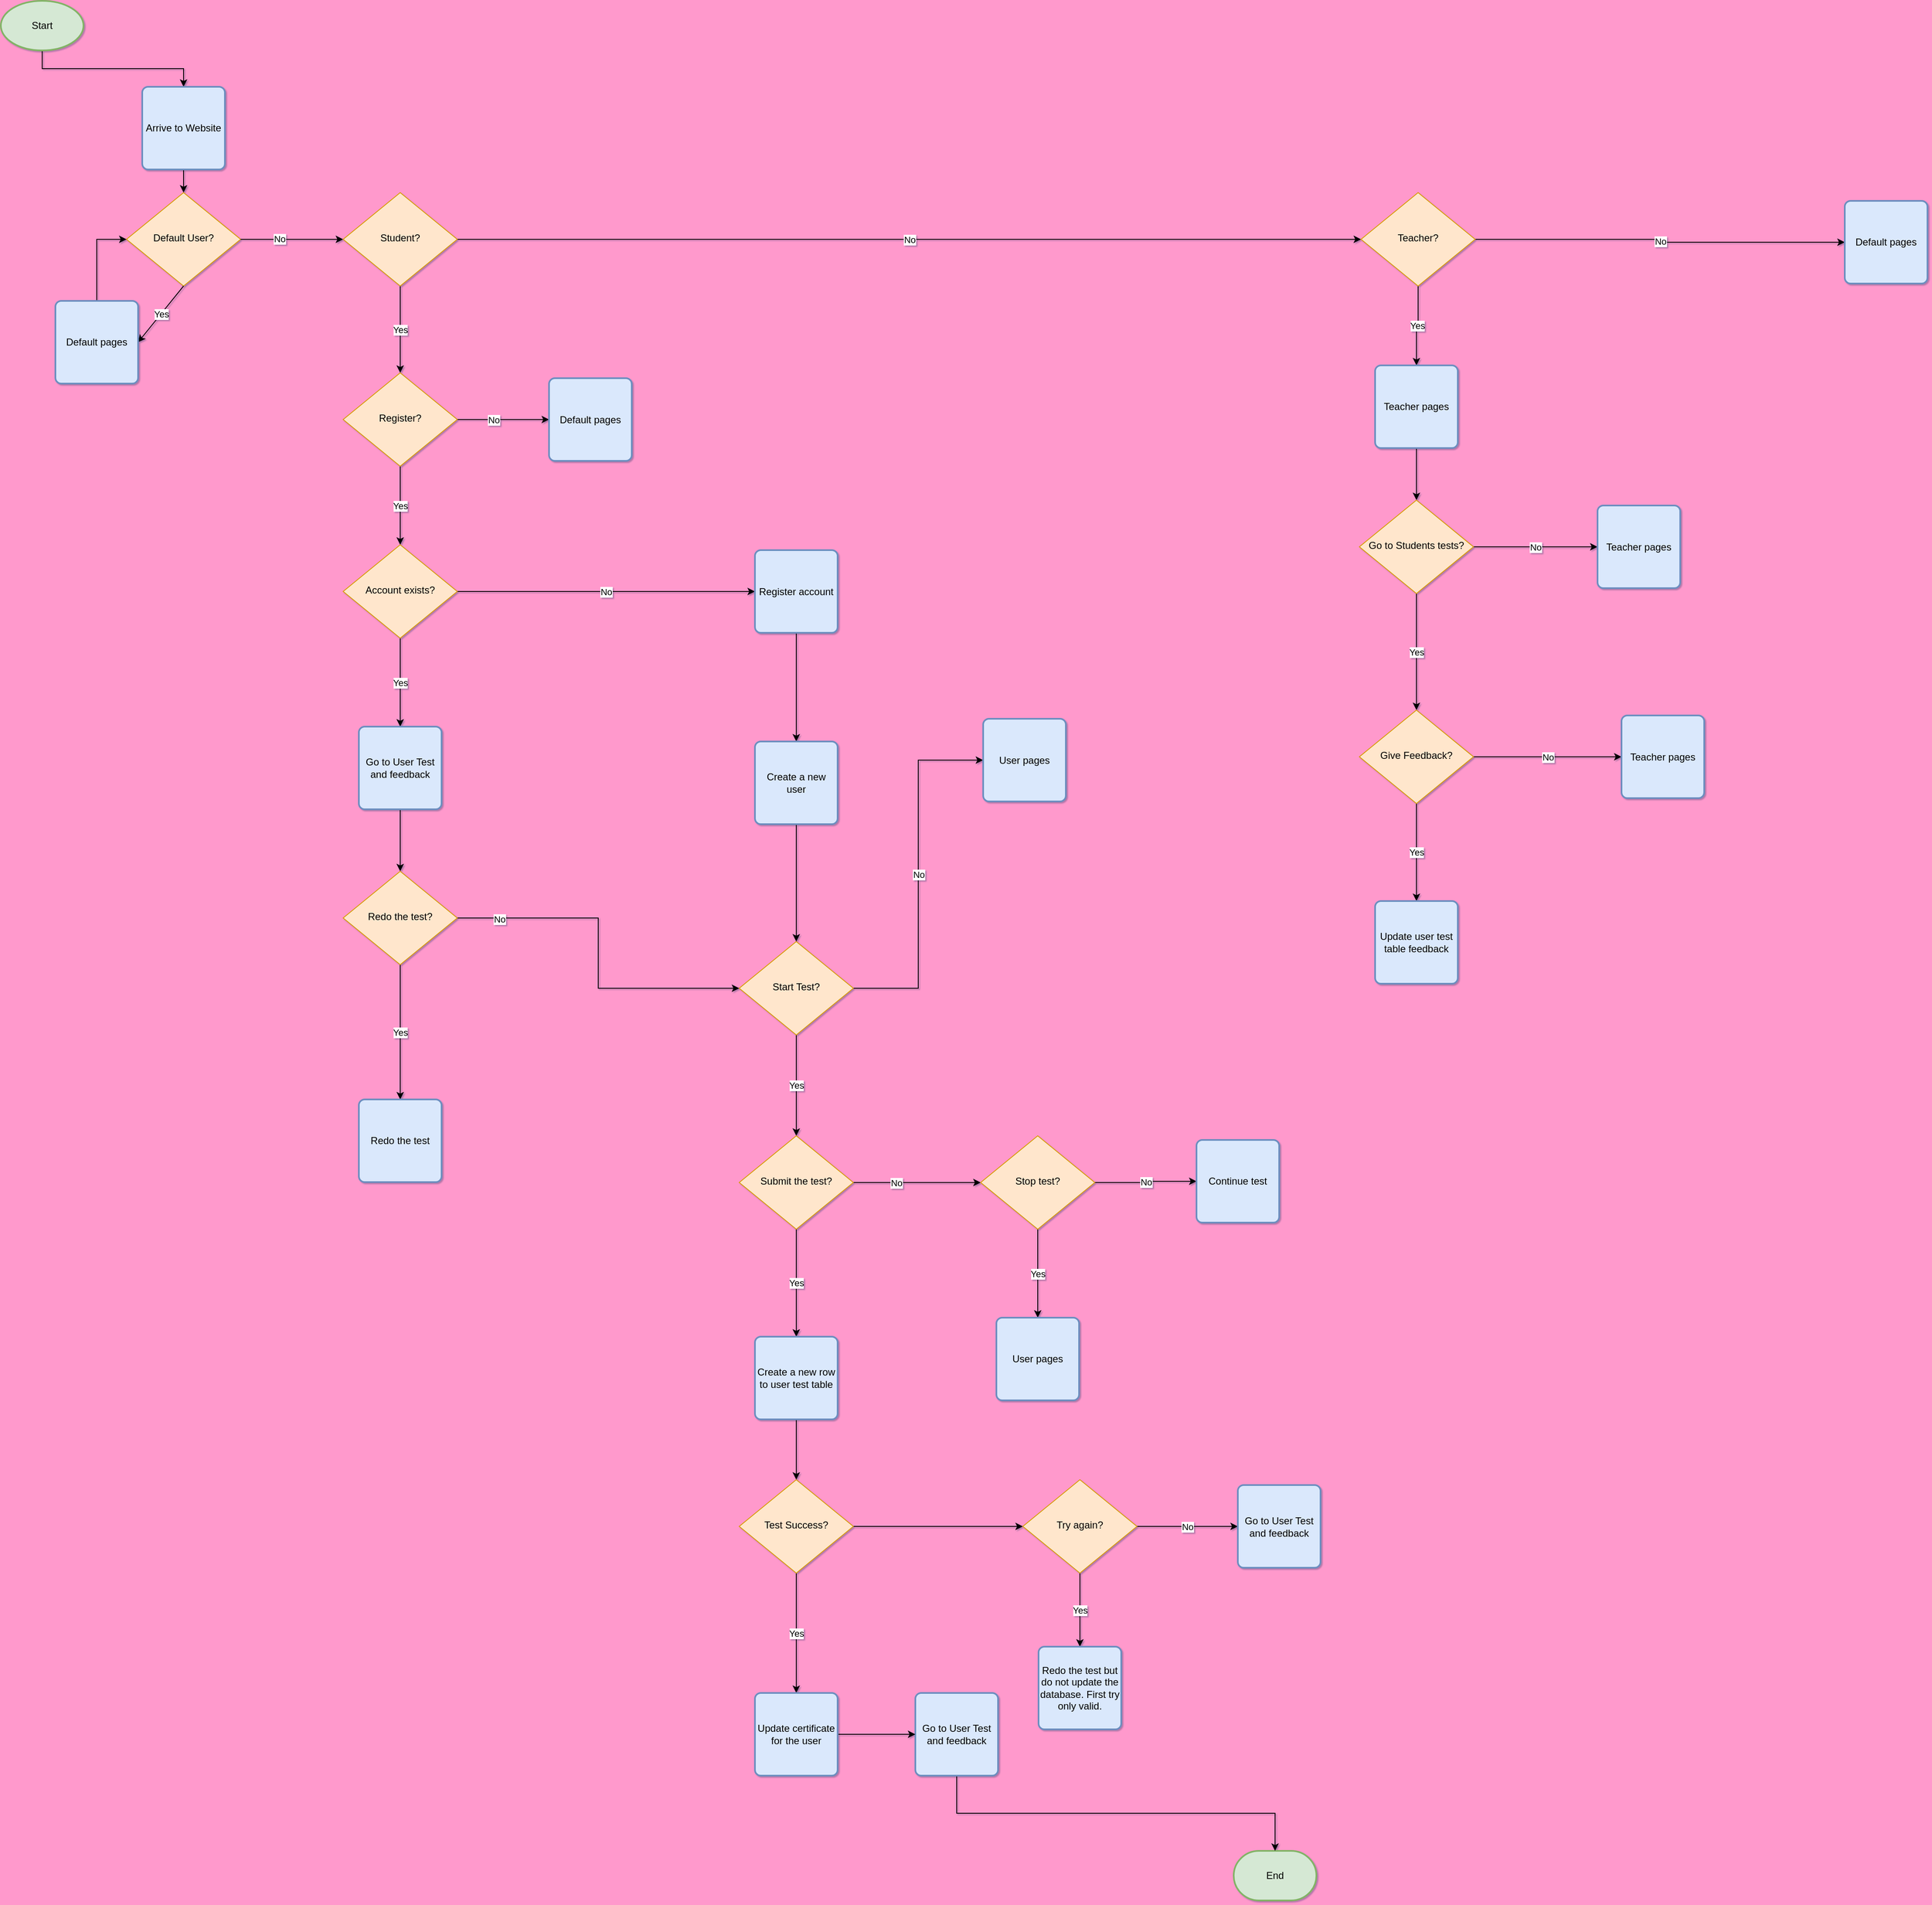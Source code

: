 <mxfile version="18.0.1" type="device"><diagram id="C5RBs43oDa-KdzZeNtuy" name="Page-1"><mxGraphModel dx="3160" dy="2007" grid="0" gridSize="10" guides="1" tooltips="1" connect="1" arrows="1" fold="1" page="1" pageScale="1" pageWidth="827" pageHeight="1169" background="#FF99CC" math="0" shadow="1"><root><mxCell id="WIyWlLk6GJQsqaUBKTNV-0"/><mxCell id="WIyWlLk6GJQsqaUBKTNV-1" parent="WIyWlLk6GJQsqaUBKTNV-0"/><mxCell id="gr1Tpa4M2zaLrFJVtPlm-10" style="edgeStyle=orthogonalEdgeStyle;rounded=0;orthogonalLoop=1;jettySize=auto;html=1;exitX=0.5;exitY=1;exitDx=0;exitDy=0;exitPerimeter=0;" edge="1" parent="WIyWlLk6GJQsqaUBKTNV-1" source="gr1Tpa4M2zaLrFJVtPlm-7" target="gr1Tpa4M2zaLrFJVtPlm-9"><mxGeometry relative="1" as="geometry"/></mxCell><mxCell id="gr1Tpa4M2zaLrFJVtPlm-7" value="Start" style="strokeWidth=2;html=1;shape=mxgraph.flowchart.start_1;whiteSpace=wrap;fillColor=#d5e8d4;strokeColor=#82b366;" vertex="1" parent="WIyWlLk6GJQsqaUBKTNV-1"><mxGeometry x="154" y="10" width="100" height="60" as="geometry"/></mxCell><mxCell id="gr1Tpa4M2zaLrFJVtPlm-8" value="End" style="strokeWidth=2;html=1;shape=mxgraph.flowchart.terminator;whiteSpace=wrap;fillColor=#d5e8d4;strokeColor=#82b366;" vertex="1" parent="WIyWlLk6GJQsqaUBKTNV-1"><mxGeometry x="1645" y="2248" width="100" height="60" as="geometry"/></mxCell><mxCell id="gr1Tpa4M2zaLrFJVtPlm-12" style="edgeStyle=orthogonalEdgeStyle;rounded=0;orthogonalLoop=1;jettySize=auto;html=1;exitX=0.5;exitY=1;exitDx=0;exitDy=0;entryX=0.5;entryY=0;entryDx=0;entryDy=0;" edge="1" parent="WIyWlLk6GJQsqaUBKTNV-1" source="gr1Tpa4M2zaLrFJVtPlm-9" target="gr1Tpa4M2zaLrFJVtPlm-11"><mxGeometry relative="1" as="geometry"/></mxCell><mxCell id="gr1Tpa4M2zaLrFJVtPlm-9" value="Arrive to Website" style="rounded=1;whiteSpace=wrap;html=1;absoluteArcSize=1;arcSize=14;strokeWidth=2;fillColor=#dae8fc;strokeColor=#6c8ebf;" vertex="1" parent="WIyWlLk6GJQsqaUBKTNV-1"><mxGeometry x="325" y="114" width="100" height="100" as="geometry"/></mxCell><mxCell id="gr1Tpa4M2zaLrFJVtPlm-11" value="Default User?" style="rhombus;whiteSpace=wrap;html=1;shadow=0;fontFamily=Helvetica;fontSize=12;align=center;strokeWidth=1;spacing=6;spacingTop=-4;fillColor=#ffe6cc;strokeColor=#d79b00;" vertex="1" parent="WIyWlLk6GJQsqaUBKTNV-1"><mxGeometry x="306" y="242" width="138" height="113" as="geometry"/></mxCell><mxCell id="gr1Tpa4M2zaLrFJVtPlm-13" value="" style="endArrow=classic;html=1;rounded=0;exitX=1;exitY=0.5;exitDx=0;exitDy=0;entryX=0;entryY=0.5;entryDx=0;entryDy=0;" edge="1" parent="WIyWlLk6GJQsqaUBKTNV-1" source="gr1Tpa4M2zaLrFJVtPlm-11" target="gr1Tpa4M2zaLrFJVtPlm-19"><mxGeometry width="50" height="50" relative="1" as="geometry"><mxPoint x="321" y="314" as="sourcePoint"/><mxPoint x="525" y="286" as="targetPoint"/></mxGeometry></mxCell><mxCell id="gr1Tpa4M2zaLrFJVtPlm-14" value="No" style="edgeLabel;html=1;align=center;verticalAlign=middle;resizable=0;points=[];" vertex="1" connectable="0" parent="gr1Tpa4M2zaLrFJVtPlm-13"><mxGeometry x="-0.251" y="1" relative="1" as="geometry"><mxPoint as="offset"/></mxGeometry></mxCell><mxCell id="gr1Tpa4M2zaLrFJVtPlm-15" value="Yes" style="endArrow=classic;html=1;rounded=0;exitX=0.5;exitY=1;exitDx=0;exitDy=0;entryX=1;entryY=0.5;entryDx=0;entryDy=0;" edge="1" parent="WIyWlLk6GJQsqaUBKTNV-1" source="gr1Tpa4M2zaLrFJVtPlm-11" target="gr1Tpa4M2zaLrFJVtPlm-16"><mxGeometry width="50" height="50" relative="1" as="geometry"><mxPoint x="321" y="314" as="sourcePoint"/><mxPoint x="375" y="399" as="targetPoint"/></mxGeometry></mxCell><mxCell id="gr1Tpa4M2zaLrFJVtPlm-18" style="edgeStyle=orthogonalEdgeStyle;rounded=0;orthogonalLoop=1;jettySize=auto;html=1;entryX=0;entryY=0.5;entryDx=0;entryDy=0;" edge="1" parent="WIyWlLk6GJQsqaUBKTNV-1" source="gr1Tpa4M2zaLrFJVtPlm-16" target="gr1Tpa4M2zaLrFJVtPlm-11"><mxGeometry relative="1" as="geometry"/></mxCell><mxCell id="gr1Tpa4M2zaLrFJVtPlm-16" value="Default pages" style="rounded=1;whiteSpace=wrap;html=1;absoluteArcSize=1;arcSize=14;strokeWidth=2;fillColor=#dae8fc;strokeColor=#6c8ebf;" vertex="1" parent="WIyWlLk6GJQsqaUBKTNV-1"><mxGeometry x="220" y="373" width="100" height="100" as="geometry"/></mxCell><mxCell id="gr1Tpa4M2zaLrFJVtPlm-21" value="No" style="edgeStyle=orthogonalEdgeStyle;rounded=0;orthogonalLoop=1;jettySize=auto;html=1;exitX=1;exitY=0.5;exitDx=0;exitDy=0;entryX=0;entryY=0.5;entryDx=0;entryDy=0;" edge="1" parent="WIyWlLk6GJQsqaUBKTNV-1" source="gr1Tpa4M2zaLrFJVtPlm-19" target="gr1Tpa4M2zaLrFJVtPlm-22"><mxGeometry relative="1" as="geometry"><mxPoint x="674" y="286" as="targetPoint"/></mxGeometry></mxCell><mxCell id="gr1Tpa4M2zaLrFJVtPlm-24" value="Yes" style="edgeStyle=orthogonalEdgeStyle;rounded=0;orthogonalLoop=1;jettySize=auto;html=1;exitX=0.5;exitY=1;exitDx=0;exitDy=0;entryX=0.5;entryY=0;entryDx=0;entryDy=0;" edge="1" parent="WIyWlLk6GJQsqaUBKTNV-1" source="gr1Tpa4M2zaLrFJVtPlm-19" target="gr1Tpa4M2zaLrFJVtPlm-41"><mxGeometry relative="1" as="geometry"><mxPoint x="637" y="448" as="targetPoint"/></mxGeometry></mxCell><mxCell id="gr1Tpa4M2zaLrFJVtPlm-19" value="Student?" style="rhombus;whiteSpace=wrap;html=1;shadow=0;fontFamily=Helvetica;fontSize=12;align=center;strokeWidth=1;spacing=6;spacingTop=-4;fillColor=#ffe6cc;strokeColor=#d79b00;" vertex="1" parent="WIyWlLk6GJQsqaUBKTNV-1"><mxGeometry x="568" y="242" width="138" height="113" as="geometry"/></mxCell><mxCell id="gr1Tpa4M2zaLrFJVtPlm-23" value="No" style="edgeStyle=orthogonalEdgeStyle;rounded=0;orthogonalLoop=1;jettySize=auto;html=1;exitX=1;exitY=0.5;exitDx=0;exitDy=0;entryX=0;entryY=0.5;entryDx=0;entryDy=0;" edge="1" parent="WIyWlLk6GJQsqaUBKTNV-1" source="gr1Tpa4M2zaLrFJVtPlm-22" target="gr1Tpa4M2zaLrFJVtPlm-25"><mxGeometry relative="1" as="geometry"><mxPoint x="908.667" y="288" as="targetPoint"/></mxGeometry></mxCell><mxCell id="gr1Tpa4M2zaLrFJVtPlm-94" value="Yes" style="edgeStyle=orthogonalEdgeStyle;rounded=0;orthogonalLoop=1;jettySize=auto;html=1;exitX=0.5;exitY=1;exitDx=0;exitDy=0;entryX=0.5;entryY=0;entryDx=0;entryDy=0;" edge="1" parent="WIyWlLk6GJQsqaUBKTNV-1" source="gr1Tpa4M2zaLrFJVtPlm-22" target="gr1Tpa4M2zaLrFJVtPlm-95"><mxGeometry relative="1" as="geometry"><mxPoint x="1867.667" y="437.728" as="targetPoint"/></mxGeometry></mxCell><mxCell id="gr1Tpa4M2zaLrFJVtPlm-22" value="Teacher?" style="rhombus;whiteSpace=wrap;html=1;shadow=0;fontFamily=Helvetica;fontSize=12;align=center;strokeWidth=1;spacing=6;spacingTop=-4;fillColor=#ffe6cc;strokeColor=#d79b00;" vertex="1" parent="WIyWlLk6GJQsqaUBKTNV-1"><mxGeometry x="1799" y="242" width="138" height="113" as="geometry"/></mxCell><mxCell id="gr1Tpa4M2zaLrFJVtPlm-25" value="Default pages" style="rounded=1;whiteSpace=wrap;html=1;absoluteArcSize=1;arcSize=14;strokeWidth=2;fillColor=#dae8fc;strokeColor=#6c8ebf;" vertex="1" parent="WIyWlLk6GJQsqaUBKTNV-1"><mxGeometry x="2384" y="252" width="100" height="100" as="geometry"/></mxCell><mxCell id="gr1Tpa4M2zaLrFJVtPlm-43" style="edgeStyle=orthogonalEdgeStyle;rounded=0;orthogonalLoop=1;jettySize=auto;html=1;entryX=0;entryY=0.5;entryDx=0;entryDy=0;" edge="1" parent="WIyWlLk6GJQsqaUBKTNV-1" source="gr1Tpa4M2zaLrFJVtPlm-41" target="gr1Tpa4M2zaLrFJVtPlm-46"><mxGeometry relative="1" as="geometry"><mxPoint x="799" y="517" as="targetPoint"/></mxGeometry></mxCell><mxCell id="gr1Tpa4M2zaLrFJVtPlm-44" value="No" style="edgeLabel;html=1;align=center;verticalAlign=middle;resizable=0;points=[];" vertex="1" connectable="0" parent="gr1Tpa4M2zaLrFJVtPlm-43"><mxGeometry x="-0.216" relative="1" as="geometry"><mxPoint as="offset"/></mxGeometry></mxCell><mxCell id="gr1Tpa4M2zaLrFJVtPlm-45" value="Yes" style="edgeStyle=orthogonalEdgeStyle;rounded=0;orthogonalLoop=1;jettySize=auto;html=1;exitX=0.5;exitY=1;exitDx=0;exitDy=0;entryX=0.5;entryY=0;entryDx=0;entryDy=0;" edge="1" parent="WIyWlLk6GJQsqaUBKTNV-1" source="gr1Tpa4M2zaLrFJVtPlm-41" target="gr1Tpa4M2zaLrFJVtPlm-47"><mxGeometry relative="1" as="geometry"><mxPoint x="637.296" y="655.506" as="targetPoint"/></mxGeometry></mxCell><mxCell id="gr1Tpa4M2zaLrFJVtPlm-41" value="Register?" style="rhombus;whiteSpace=wrap;html=1;shadow=0;fontFamily=Helvetica;fontSize=12;align=center;strokeWidth=1;spacing=6;spacingTop=-4;fillColor=#ffe6cc;strokeColor=#d79b00;" vertex="1" parent="WIyWlLk6GJQsqaUBKTNV-1"><mxGeometry x="568" y="460" width="138" height="113" as="geometry"/></mxCell><mxCell id="gr1Tpa4M2zaLrFJVtPlm-46" value="Default pages" style="rounded=1;whiteSpace=wrap;html=1;absoluteArcSize=1;arcSize=14;strokeWidth=2;fillColor=#dae8fc;strokeColor=#6c8ebf;" vertex="1" parent="WIyWlLk6GJQsqaUBKTNV-1"><mxGeometry x="817" y="466.5" width="100" height="100" as="geometry"/></mxCell><mxCell id="gr1Tpa4M2zaLrFJVtPlm-48" value="No" style="edgeStyle=orthogonalEdgeStyle;rounded=0;orthogonalLoop=1;jettySize=auto;html=1;exitX=1;exitY=0.5;exitDx=0;exitDy=0;entryX=0;entryY=0.5;entryDx=0;entryDy=0;" edge="1" parent="WIyWlLk6GJQsqaUBKTNV-1" source="gr1Tpa4M2zaLrFJVtPlm-47" target="gr1Tpa4M2zaLrFJVtPlm-49"><mxGeometry relative="1" as="geometry"><mxPoint x="821.211" y="724.947" as="targetPoint"/></mxGeometry></mxCell><mxCell id="gr1Tpa4M2zaLrFJVtPlm-53" value="Yes" style="edgeStyle=orthogonalEdgeStyle;rounded=0;orthogonalLoop=1;jettySize=auto;html=1;exitX=0.5;exitY=1;exitDx=0;exitDy=0;entryX=0.5;entryY=0;entryDx=0;entryDy=0;" edge="1" parent="WIyWlLk6GJQsqaUBKTNV-1" source="gr1Tpa4M2zaLrFJVtPlm-47" target="gr1Tpa4M2zaLrFJVtPlm-54"><mxGeometry relative="1" as="geometry"><mxPoint x="637" y="871.333" as="targetPoint"/></mxGeometry></mxCell><mxCell id="gr1Tpa4M2zaLrFJVtPlm-47" value="Account exists?" style="rhombus;whiteSpace=wrap;html=1;shadow=0;fontFamily=Helvetica;fontSize=12;align=center;strokeWidth=1;spacing=6;spacingTop=-4;fillColor=#ffe6cc;strokeColor=#d79b00;" vertex="1" parent="WIyWlLk6GJQsqaUBKTNV-1"><mxGeometry x="568" y="668" width="138" height="113" as="geometry"/></mxCell><mxCell id="gr1Tpa4M2zaLrFJVtPlm-78" style="edgeStyle=orthogonalEdgeStyle;rounded=0;orthogonalLoop=1;jettySize=auto;html=1;exitX=0.5;exitY=1;exitDx=0;exitDy=0;" edge="1" parent="WIyWlLk6GJQsqaUBKTNV-1" source="gr1Tpa4M2zaLrFJVtPlm-49" target="gr1Tpa4M2zaLrFJVtPlm-71"><mxGeometry relative="1" as="geometry"/></mxCell><mxCell id="gr1Tpa4M2zaLrFJVtPlm-49" value="Register account" style="rounded=1;whiteSpace=wrap;html=1;absoluteArcSize=1;arcSize=14;strokeWidth=2;fillColor=#dae8fc;strokeColor=#6c8ebf;" vertex="1" parent="WIyWlLk6GJQsqaUBKTNV-1"><mxGeometry x="1066" y="674.5" width="100" height="100" as="geometry"/></mxCell><mxCell id="gr1Tpa4M2zaLrFJVtPlm-60" style="edgeStyle=orthogonalEdgeStyle;rounded=0;orthogonalLoop=1;jettySize=auto;html=1;exitX=0.5;exitY=1;exitDx=0;exitDy=0;" edge="1" parent="WIyWlLk6GJQsqaUBKTNV-1" source="gr1Tpa4M2zaLrFJVtPlm-54" target="gr1Tpa4M2zaLrFJVtPlm-59"><mxGeometry relative="1" as="geometry"/></mxCell><mxCell id="gr1Tpa4M2zaLrFJVtPlm-54" value="Go to User Test and feedback" style="rounded=1;whiteSpace=wrap;html=1;absoluteArcSize=1;arcSize=14;strokeWidth=2;fillColor=#dae8fc;strokeColor=#6c8ebf;" vertex="1" parent="WIyWlLk6GJQsqaUBKTNV-1"><mxGeometry x="587" y="888" width="100" height="100" as="geometry"/></mxCell><mxCell id="gr1Tpa4M2zaLrFJVtPlm-56" value="No" style="edgeStyle=orthogonalEdgeStyle;rounded=0;orthogonalLoop=1;jettySize=auto;html=1;exitX=1;exitY=0.5;exitDx=0;exitDy=0;entryX=0;entryY=0.5;entryDx=0;entryDy=0;" edge="1" parent="WIyWlLk6GJQsqaUBKTNV-1" source="gr1Tpa4M2zaLrFJVtPlm-55" target="gr1Tpa4M2zaLrFJVtPlm-57"><mxGeometry relative="1" as="geometry"><mxPoint x="1072.157" y="919" as="targetPoint"/></mxGeometry></mxCell><mxCell id="gr1Tpa4M2zaLrFJVtPlm-68" value="Yes" style="edgeStyle=orthogonalEdgeStyle;rounded=0;orthogonalLoop=1;jettySize=auto;html=1;exitX=0.5;exitY=1;exitDx=0;exitDy=0;" edge="1" parent="WIyWlLk6GJQsqaUBKTNV-1" source="gr1Tpa4M2zaLrFJVtPlm-55" target="gr1Tpa4M2zaLrFJVtPlm-79"><mxGeometry relative="1" as="geometry"><mxPoint x="1118" y="1363" as="targetPoint"/></mxGeometry></mxCell><mxCell id="gr1Tpa4M2zaLrFJVtPlm-55" value="Start Test?" style="rhombus;whiteSpace=wrap;html=1;shadow=0;fontFamily=Helvetica;fontSize=12;align=center;strokeWidth=1;spacing=6;spacingTop=-4;fillColor=#ffe6cc;strokeColor=#d79b00;" vertex="1" parent="WIyWlLk6GJQsqaUBKTNV-1"><mxGeometry x="1047" y="1148" width="138" height="113" as="geometry"/></mxCell><mxCell id="gr1Tpa4M2zaLrFJVtPlm-57" value="User pages" style="rounded=1;whiteSpace=wrap;html=1;absoluteArcSize=1;arcSize=14;strokeWidth=2;fillColor=#dae8fc;strokeColor=#6c8ebf;" vertex="1" parent="WIyWlLk6GJQsqaUBKTNV-1"><mxGeometry x="1342" y="878.5" width="100" height="100" as="geometry"/></mxCell><mxCell id="gr1Tpa4M2zaLrFJVtPlm-63" value="Yes" style="edgeStyle=orthogonalEdgeStyle;rounded=0;orthogonalLoop=1;jettySize=auto;html=1;exitX=0.5;exitY=1;exitDx=0;exitDy=0;entryX=0.5;entryY=0;entryDx=0;entryDy=0;" edge="1" parent="WIyWlLk6GJQsqaUBKTNV-1" source="gr1Tpa4M2zaLrFJVtPlm-59" target="gr1Tpa4M2zaLrFJVtPlm-64"><mxGeometry relative="1" as="geometry"><mxPoint x="636.471" y="1310.765" as="targetPoint"/></mxGeometry></mxCell><mxCell id="gr1Tpa4M2zaLrFJVtPlm-65" style="edgeStyle=orthogonalEdgeStyle;rounded=0;orthogonalLoop=1;jettySize=auto;html=1;exitX=1;exitY=0.5;exitDx=0;exitDy=0;entryX=0;entryY=0.5;entryDx=0;entryDy=0;" edge="1" parent="WIyWlLk6GJQsqaUBKTNV-1" source="gr1Tpa4M2zaLrFJVtPlm-59" target="gr1Tpa4M2zaLrFJVtPlm-55"><mxGeometry relative="1" as="geometry"><mxPoint x="817" y="1119.5" as="targetPoint"/></mxGeometry></mxCell><mxCell id="gr1Tpa4M2zaLrFJVtPlm-67" value="No" style="edgeLabel;html=1;align=center;verticalAlign=middle;resizable=0;points=[];" vertex="1" connectable="0" parent="gr1Tpa4M2zaLrFJVtPlm-65"><mxGeometry x="-0.762" y="-1" relative="1" as="geometry"><mxPoint as="offset"/></mxGeometry></mxCell><mxCell id="gr1Tpa4M2zaLrFJVtPlm-59" value="Redo the test?" style="rhombus;whiteSpace=wrap;html=1;shadow=0;fontFamily=Helvetica;fontSize=12;align=center;strokeWidth=1;spacing=6;spacingTop=-4;fillColor=#ffe6cc;strokeColor=#d79b00;" vertex="1" parent="WIyWlLk6GJQsqaUBKTNV-1"><mxGeometry x="568" y="1063" width="138" height="113" as="geometry"/></mxCell><mxCell id="gr1Tpa4M2zaLrFJVtPlm-64" value="Redo the test" style="rounded=1;whiteSpace=wrap;html=1;absoluteArcSize=1;arcSize=14;strokeWidth=2;fillColor=#dae8fc;strokeColor=#6c8ebf;" vertex="1" parent="WIyWlLk6GJQsqaUBKTNV-1"><mxGeometry x="587" y="1339" width="100" height="100" as="geometry"/></mxCell><mxCell id="gr1Tpa4M2zaLrFJVtPlm-72" style="edgeStyle=orthogonalEdgeStyle;rounded=0;orthogonalLoop=1;jettySize=auto;html=1;" edge="1" parent="WIyWlLk6GJQsqaUBKTNV-1" source="gr1Tpa4M2zaLrFJVtPlm-71" target="gr1Tpa4M2zaLrFJVtPlm-55"><mxGeometry relative="1" as="geometry"/></mxCell><mxCell id="gr1Tpa4M2zaLrFJVtPlm-71" value="Create a new user" style="rounded=1;whiteSpace=wrap;html=1;absoluteArcSize=1;arcSize=14;strokeWidth=2;fillColor=#dae8fc;strokeColor=#6c8ebf;" vertex="1" parent="WIyWlLk6GJQsqaUBKTNV-1"><mxGeometry x="1066" y="906" width="100" height="100" as="geometry"/></mxCell><mxCell id="gr1Tpa4M2zaLrFJVtPlm-80" style="edgeStyle=orthogonalEdgeStyle;rounded=0;orthogonalLoop=1;jettySize=auto;html=1;exitX=1;exitY=0.5;exitDx=0;exitDy=0;entryX=0;entryY=0.5;entryDx=0;entryDy=0;" edge="1" parent="WIyWlLk6GJQsqaUBKTNV-1" source="gr1Tpa4M2zaLrFJVtPlm-79" target="gr1Tpa4M2zaLrFJVtPlm-84"><mxGeometry relative="1" as="geometry"><mxPoint x="1327.843" y="1439" as="targetPoint"/></mxGeometry></mxCell><mxCell id="gr1Tpa4M2zaLrFJVtPlm-81" value="No" style="edgeLabel;html=1;align=center;verticalAlign=middle;resizable=0;points=[];" vertex="1" connectable="0" parent="gr1Tpa4M2zaLrFJVtPlm-80"><mxGeometry x="-0.326" relative="1" as="geometry"><mxPoint as="offset"/></mxGeometry></mxCell><mxCell id="gr1Tpa4M2zaLrFJVtPlm-83" value="Yes" style="edgeStyle=orthogonalEdgeStyle;rounded=0;orthogonalLoop=1;jettySize=auto;html=1;exitX=0.5;exitY=1;exitDx=0;exitDy=0;" edge="1" parent="WIyWlLk6GJQsqaUBKTNV-1" source="gr1Tpa4M2zaLrFJVtPlm-79" target="gr1Tpa4M2zaLrFJVtPlm-91"><mxGeometry relative="1" as="geometry"><mxPoint x="1116.471" y="1595.471" as="targetPoint"/></mxGeometry></mxCell><mxCell id="gr1Tpa4M2zaLrFJVtPlm-79" value="Submit the test?" style="rhombus;whiteSpace=wrap;html=1;shadow=0;fontFamily=Helvetica;fontSize=12;align=center;strokeWidth=1;spacing=6;spacingTop=-4;fillColor=#ffe6cc;strokeColor=#d79b00;" vertex="1" parent="WIyWlLk6GJQsqaUBKTNV-1"><mxGeometry x="1047" y="1383" width="138" height="113" as="geometry"/></mxCell><mxCell id="gr1Tpa4M2zaLrFJVtPlm-85" value="No" style="edgeStyle=orthogonalEdgeStyle;rounded=0;orthogonalLoop=1;jettySize=auto;html=1;exitX=1;exitY=0.5;exitDx=0;exitDy=0;" edge="1" parent="WIyWlLk6GJQsqaUBKTNV-1" source="gr1Tpa4M2zaLrFJVtPlm-84" target="gr1Tpa4M2zaLrFJVtPlm-88"><mxGeometry relative="1" as="geometry"><mxPoint x="1591" y="1439" as="targetPoint"/></mxGeometry></mxCell><mxCell id="gr1Tpa4M2zaLrFJVtPlm-86" value="Yes" style="edgeStyle=orthogonalEdgeStyle;rounded=0;orthogonalLoop=1;jettySize=auto;html=1;exitX=0.5;exitY=1;exitDx=0;exitDy=0;" edge="1" parent="WIyWlLk6GJQsqaUBKTNV-1" source="gr1Tpa4M2zaLrFJVtPlm-84" target="gr1Tpa4M2zaLrFJVtPlm-87"><mxGeometry relative="1" as="geometry"><mxPoint x="1408.235" y="1600.176" as="targetPoint"/></mxGeometry></mxCell><mxCell id="gr1Tpa4M2zaLrFJVtPlm-84" value="Stop test?" style="rhombus;whiteSpace=wrap;html=1;shadow=0;fontFamily=Helvetica;fontSize=12;align=center;strokeWidth=1;spacing=6;spacingTop=-4;fillColor=#ffe6cc;strokeColor=#d79b00;" vertex="1" parent="WIyWlLk6GJQsqaUBKTNV-1"><mxGeometry x="1339" y="1383" width="138" height="113" as="geometry"/></mxCell><mxCell id="gr1Tpa4M2zaLrFJVtPlm-87" value="User pages" style="rounded=1;whiteSpace=wrap;html=1;absoluteArcSize=1;arcSize=14;strokeWidth=2;fillColor=#dae8fc;strokeColor=#6c8ebf;" vertex="1" parent="WIyWlLk6GJQsqaUBKTNV-1"><mxGeometry x="1358" y="1603" width="100" height="100" as="geometry"/></mxCell><mxCell id="gr1Tpa4M2zaLrFJVtPlm-88" value="Continue test" style="rounded=1;whiteSpace=wrap;html=1;absoluteArcSize=1;arcSize=14;strokeWidth=2;fillColor=#dae8fc;strokeColor=#6c8ebf;" vertex="1" parent="WIyWlLk6GJQsqaUBKTNV-1"><mxGeometry x="1600" y="1388" width="100" height="100" as="geometry"/></mxCell><mxCell id="gr1Tpa4M2zaLrFJVtPlm-108" style="edgeStyle=orthogonalEdgeStyle;rounded=0;orthogonalLoop=1;jettySize=auto;html=1;exitX=0.5;exitY=1;exitDx=0;exitDy=0;" edge="1" parent="WIyWlLk6GJQsqaUBKTNV-1" source="gr1Tpa4M2zaLrFJVtPlm-91" target="gr1Tpa4M2zaLrFJVtPlm-107"><mxGeometry relative="1" as="geometry"/></mxCell><mxCell id="gr1Tpa4M2zaLrFJVtPlm-91" value="Create a new row to user test table" style="rounded=1;whiteSpace=wrap;html=1;absoluteArcSize=1;arcSize=14;strokeWidth=2;fillColor=#dae8fc;strokeColor=#6c8ebf;" vertex="1" parent="WIyWlLk6GJQsqaUBKTNV-1"><mxGeometry x="1066" y="1626" width="100" height="100" as="geometry"/></mxCell><mxCell id="gr1Tpa4M2zaLrFJVtPlm-106" style="edgeStyle=orthogonalEdgeStyle;rounded=0;orthogonalLoop=1;jettySize=auto;html=1;exitX=0.5;exitY=1;exitDx=0;exitDy=0;" edge="1" parent="WIyWlLk6GJQsqaUBKTNV-1" source="gr1Tpa4M2zaLrFJVtPlm-92" target="gr1Tpa4M2zaLrFJVtPlm-8"><mxGeometry relative="1" as="geometry"/></mxCell><mxCell id="gr1Tpa4M2zaLrFJVtPlm-92" value="Go to User Test and feedback" style="rounded=1;whiteSpace=wrap;html=1;absoluteArcSize=1;arcSize=14;strokeWidth=2;fillColor=#dae8fc;strokeColor=#6c8ebf;" vertex="1" parent="WIyWlLk6GJQsqaUBKTNV-1"><mxGeometry x="1260" y="2057" width="100" height="100" as="geometry"/></mxCell><mxCell id="gr1Tpa4M2zaLrFJVtPlm-97" style="edgeStyle=orthogonalEdgeStyle;rounded=0;orthogonalLoop=1;jettySize=auto;html=1;exitX=0.5;exitY=1;exitDx=0;exitDy=0;" edge="1" parent="WIyWlLk6GJQsqaUBKTNV-1" source="gr1Tpa4M2zaLrFJVtPlm-95" target="gr1Tpa4M2zaLrFJVtPlm-96"><mxGeometry relative="1" as="geometry"/></mxCell><mxCell id="gr1Tpa4M2zaLrFJVtPlm-95" value="Teacher pages" style="rounded=1;whiteSpace=wrap;html=1;absoluteArcSize=1;arcSize=14;strokeWidth=2;fillColor=#dae8fc;strokeColor=#6c8ebf;" vertex="1" parent="WIyWlLk6GJQsqaUBKTNV-1"><mxGeometry x="1816" y="451" width="100" height="100" as="geometry"/></mxCell><mxCell id="gr1Tpa4M2zaLrFJVtPlm-98" value="No" style="edgeStyle=orthogonalEdgeStyle;rounded=0;orthogonalLoop=1;jettySize=auto;html=1;exitX=1;exitY=0.5;exitDx=0;exitDy=0;entryX=0;entryY=0.5;entryDx=0;entryDy=0;" edge="1" parent="WIyWlLk6GJQsqaUBKTNV-1" source="gr1Tpa4M2zaLrFJVtPlm-96" target="gr1Tpa4M2zaLrFJVtPlm-99"><mxGeometry relative="1" as="geometry"><mxPoint x="2058.667" y="670.25" as="targetPoint"/></mxGeometry></mxCell><mxCell id="gr1Tpa4M2zaLrFJVtPlm-100" value="Yes" style="edgeStyle=orthogonalEdgeStyle;rounded=0;orthogonalLoop=1;jettySize=auto;html=1;exitX=0.5;exitY=1;exitDx=0;exitDy=0;entryX=0.5;entryY=0;entryDx=0;entryDy=0;" edge="1" parent="WIyWlLk6GJQsqaUBKTNV-1" source="gr1Tpa4M2zaLrFJVtPlm-96" target="gr1Tpa4M2zaLrFJVtPlm-101"><mxGeometry relative="1" as="geometry"><mxPoint x="1865.75" y="844.417" as="targetPoint"/></mxGeometry></mxCell><mxCell id="gr1Tpa4M2zaLrFJVtPlm-96" value="Go to Students tests?" style="rhombus;whiteSpace=wrap;html=1;shadow=0;fontFamily=Helvetica;fontSize=12;align=center;strokeWidth=1;spacing=6;spacingTop=-4;fillColor=#ffe6cc;strokeColor=#d79b00;" vertex="1" parent="WIyWlLk6GJQsqaUBKTNV-1"><mxGeometry x="1797" y="614" width="138" height="113" as="geometry"/></mxCell><mxCell id="gr1Tpa4M2zaLrFJVtPlm-99" value="Teacher pages" style="rounded=1;whiteSpace=wrap;html=1;absoluteArcSize=1;arcSize=14;strokeWidth=2;fillColor=#dae8fc;strokeColor=#6c8ebf;" vertex="1" parent="WIyWlLk6GJQsqaUBKTNV-1"><mxGeometry x="2085" y="620.5" width="100" height="100" as="geometry"/></mxCell><mxCell id="gr1Tpa4M2zaLrFJVtPlm-102" value="No" style="edgeStyle=orthogonalEdgeStyle;rounded=0;orthogonalLoop=1;jettySize=auto;html=1;exitX=1;exitY=0.5;exitDx=0;exitDy=0;entryX=0;entryY=0.5;entryDx=0;entryDy=0;" edge="1" parent="WIyWlLk6GJQsqaUBKTNV-1" source="gr1Tpa4M2zaLrFJVtPlm-101" target="gr1Tpa4M2zaLrFJVtPlm-103"><mxGeometry relative="1" as="geometry"><mxPoint x="2096.167" y="924" as="targetPoint"/></mxGeometry></mxCell><mxCell id="gr1Tpa4M2zaLrFJVtPlm-104" value="Yes" style="edgeStyle=orthogonalEdgeStyle;rounded=0;orthogonalLoop=1;jettySize=auto;html=1;exitX=0.5;exitY=1;exitDx=0;exitDy=0;entryX=0.5;entryY=0;entryDx=0;entryDy=0;" edge="1" parent="WIyWlLk6GJQsqaUBKTNV-1" source="gr1Tpa4M2zaLrFJVtPlm-101" target="gr1Tpa4M2zaLrFJVtPlm-105"><mxGeometry relative="1" as="geometry"><mxPoint x="1865.75" y="1090.25" as="targetPoint"/></mxGeometry></mxCell><mxCell id="gr1Tpa4M2zaLrFJVtPlm-101" value="Give Feedback?" style="rhombus;whiteSpace=wrap;html=1;shadow=0;fontFamily=Helvetica;fontSize=12;align=center;strokeWidth=1;spacing=6;spacingTop=-4;fillColor=#ffe6cc;strokeColor=#d79b00;" vertex="1" parent="WIyWlLk6GJQsqaUBKTNV-1"><mxGeometry x="1797" y="868" width="138" height="113" as="geometry"/></mxCell><mxCell id="gr1Tpa4M2zaLrFJVtPlm-103" value="Teacher pages" style="rounded=1;whiteSpace=wrap;html=1;absoluteArcSize=1;arcSize=14;strokeWidth=2;fillColor=#dae8fc;strokeColor=#6c8ebf;" vertex="1" parent="WIyWlLk6GJQsqaUBKTNV-1"><mxGeometry x="2114" y="874.5" width="100" height="100" as="geometry"/></mxCell><mxCell id="gr1Tpa4M2zaLrFJVtPlm-105" value="Update user test table feedback" style="rounded=1;whiteSpace=wrap;html=1;absoluteArcSize=1;arcSize=14;strokeWidth=2;fillColor=#dae8fc;strokeColor=#6c8ebf;" vertex="1" parent="WIyWlLk6GJQsqaUBKTNV-1"><mxGeometry x="1816" y="1099" width="100" height="100" as="geometry"/></mxCell><mxCell id="gr1Tpa4M2zaLrFJVtPlm-110" value="Yes" style="edgeStyle=orthogonalEdgeStyle;rounded=0;orthogonalLoop=1;jettySize=auto;html=1;exitX=0.5;exitY=1;exitDx=0;exitDy=0;entryX=0.5;entryY=0;entryDx=0;entryDy=0;" edge="1" parent="WIyWlLk6GJQsqaUBKTNV-1" source="gr1Tpa4M2zaLrFJVtPlm-107" target="gr1Tpa4M2zaLrFJVtPlm-111"><mxGeometry relative="1" as="geometry"><mxPoint x="1115.857" y="2047.19" as="targetPoint"/></mxGeometry></mxCell><mxCell id="gr1Tpa4M2zaLrFJVtPlm-115" value="" style="edgeStyle=orthogonalEdgeStyle;rounded=0;orthogonalLoop=1;jettySize=auto;html=1;" edge="1" parent="WIyWlLk6GJQsqaUBKTNV-1" source="gr1Tpa4M2zaLrFJVtPlm-107" target="gr1Tpa4M2zaLrFJVtPlm-114"><mxGeometry relative="1" as="geometry"/></mxCell><mxCell id="gr1Tpa4M2zaLrFJVtPlm-107" value="Test Success?" style="rhombus;whiteSpace=wrap;html=1;shadow=0;fontFamily=Helvetica;fontSize=12;align=center;strokeWidth=1;spacing=6;spacingTop=-4;fillColor=#ffe6cc;strokeColor=#d79b00;" vertex="1" parent="WIyWlLk6GJQsqaUBKTNV-1"><mxGeometry x="1047" y="1799" width="138" height="113" as="geometry"/></mxCell><mxCell id="gr1Tpa4M2zaLrFJVtPlm-112" value="" style="edgeStyle=orthogonalEdgeStyle;rounded=0;orthogonalLoop=1;jettySize=auto;html=1;" edge="1" parent="WIyWlLk6GJQsqaUBKTNV-1" source="gr1Tpa4M2zaLrFJVtPlm-111" target="gr1Tpa4M2zaLrFJVtPlm-92"><mxGeometry relative="1" as="geometry"/></mxCell><mxCell id="gr1Tpa4M2zaLrFJVtPlm-111" value="Update certificate for the user" style="rounded=1;whiteSpace=wrap;html=1;absoluteArcSize=1;arcSize=14;strokeWidth=2;fillColor=#dae8fc;strokeColor=#6c8ebf;" vertex="1" parent="WIyWlLk6GJQsqaUBKTNV-1"><mxGeometry x="1066" y="2057" width="100" height="100" as="geometry"/></mxCell><mxCell id="gr1Tpa4M2zaLrFJVtPlm-117" value="No" style="edgeStyle=orthogonalEdgeStyle;rounded=0;orthogonalLoop=1;jettySize=auto;html=1;entryX=0;entryY=0.5;entryDx=0;entryDy=0;" edge="1" parent="WIyWlLk6GJQsqaUBKTNV-1" source="gr1Tpa4M2zaLrFJVtPlm-114" target="gr1Tpa4M2zaLrFJVtPlm-118"><mxGeometry relative="1" as="geometry"><mxPoint x="1637" y="1855.5" as="targetPoint"/></mxGeometry></mxCell><mxCell id="gr1Tpa4M2zaLrFJVtPlm-119" value="Yes" style="edgeStyle=orthogonalEdgeStyle;rounded=0;orthogonalLoop=1;jettySize=auto;html=1;exitX=0.5;exitY=1;exitDx=0;exitDy=0;entryX=0.5;entryY=0;entryDx=0;entryDy=0;" edge="1" parent="WIyWlLk6GJQsqaUBKTNV-1" source="gr1Tpa4M2zaLrFJVtPlm-114" target="gr1Tpa4M2zaLrFJVtPlm-120"><mxGeometry relative="1" as="geometry"><mxPoint x="1458.714" y="2012.905" as="targetPoint"/></mxGeometry></mxCell><mxCell id="gr1Tpa4M2zaLrFJVtPlm-114" value="Try again?" style="rhombus;whiteSpace=wrap;html=1;shadow=0;fontFamily=Helvetica;fontSize=12;align=center;strokeWidth=1;spacing=6;spacingTop=-4;fillColor=#ffe6cc;strokeColor=#d79b00;" vertex="1" parent="WIyWlLk6GJQsqaUBKTNV-1"><mxGeometry x="1390" y="1799" width="138" height="113" as="geometry"/></mxCell><mxCell id="gr1Tpa4M2zaLrFJVtPlm-118" value="Go to User Test and feedback" style="rounded=1;whiteSpace=wrap;html=1;absoluteArcSize=1;arcSize=14;strokeWidth=2;fillColor=#dae8fc;strokeColor=#6c8ebf;" vertex="1" parent="WIyWlLk6GJQsqaUBKTNV-1"><mxGeometry x="1650" y="1805.5" width="100" height="100" as="geometry"/></mxCell><mxCell id="gr1Tpa4M2zaLrFJVtPlm-120" value="Redo the test but do not update the database. First try only valid." style="rounded=1;whiteSpace=wrap;html=1;absoluteArcSize=1;arcSize=14;strokeWidth=2;fillColor=#dae8fc;strokeColor=#6c8ebf;" vertex="1" parent="WIyWlLk6GJQsqaUBKTNV-1"><mxGeometry x="1409" y="2001" width="100" height="100" as="geometry"/></mxCell></root></mxGraphModel></diagram></mxfile>